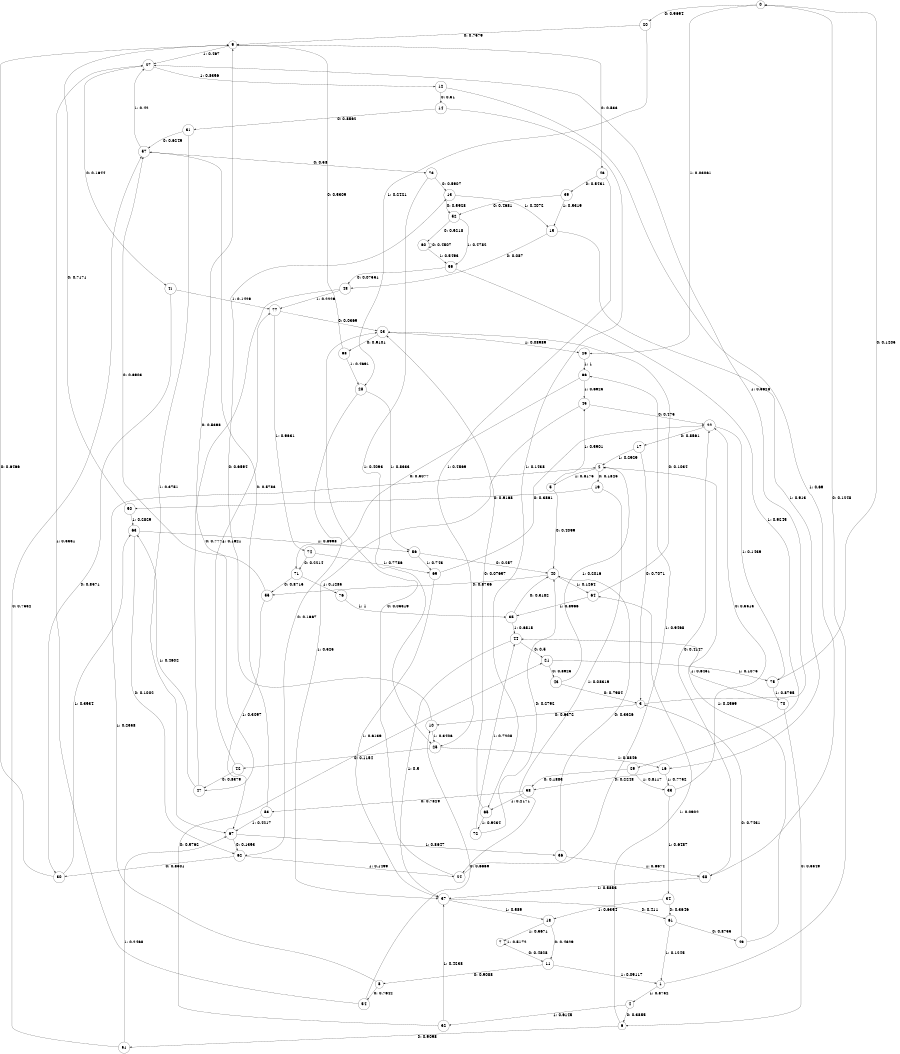 digraph "ch22concat_phase3_L8" {
size = "6,8.5";
ratio = "fill";
node [shape = circle];
node [fontsize = 24];
edge [fontsize = 24];
0 -> 20 [label = "0: 0.9694   "];
0 -> 26 [label = "1: 0.03061  "];
1 -> 0 [label = "0: 0.1248   "];
1 -> 4 [label = "1: 0.8752   "];
2 -> 19 [label = "0: 0.1825   "];
2 -> 5 [label = "1: 0.8175   "];
3 -> 10 [label = "0: 0.6372   "];
3 -> 27 [label = "1: 0.3628   "];
4 -> 6 [label = "0: 0.3855   "];
4 -> 32 [label = "1: 0.6145   "];
5 -> 40 [label = "0: 0.4099   "];
5 -> 45 [label = "1: 0.5901   "];
6 -> 51 [label = "0: 0.9098   "];
6 -> 64 [label = "1: 0.0902   "];
7 -> 11 [label = "0: 0.4828   "];
7 -> 7 [label = "1: 0.5172   "];
8 -> 54 [label = "0: 0.7642   "];
8 -> 2 [label = "1: 0.2358   "];
9 -> 46 [label = "0: 0.533    "];
9 -> 27 [label = "1: 0.467    "];
10 -> 13 [label = "0: 0.6594   "];
10 -> 25 [label = "1: 0.3406   "];
11 -> 8 [label = "0: 0.9088   "];
11 -> 1 [label = "1: 0.09117  "];
12 -> 14 [label = "0: 0.31     "];
12 -> 38 [label = "1: 0.69     "];
13 -> 52 [label = "0: 0.5928   "];
13 -> 15 [label = "1: 0.4072   "];
14 -> 31 [label = "0: 0.8562   "];
14 -> 65 [label = "1: 0.1438   "];
15 -> 48 [label = "0: 0.087    "];
15 -> 16 [label = "1: 0.913    "];
16 -> 58 [label = "0: 0.2248   "];
16 -> 33 [label = "1: 0.7752   "];
17 -> 3 [label = "0: 0.7071   "];
17 -> 2 [label = "1: 0.2929   "];
18 -> 11 [label = "0: 0.4329   "];
18 -> 7 [label = "1: 0.5671   "];
19 -> 50 [label = "0: 0.9168   "];
19 -> 24 [label = "1: 0.08319  "];
20 -> 9 [label = "0: 0.7579   "];
20 -> 28 [label = "1: 0.2421   "];
21 -> 43 [label = "0: 0.8925   "];
21 -> 75 [label = "1: 0.1075   "];
22 -> 17 [label = "0: 0.8561   "];
22 -> 75 [label = "1: 0.1439   "];
23 -> 68 [label = "0: 0.9101   "];
23 -> 26 [label = "1: 0.08989  "];
24 -> 23 [label = "0: 0.05319  "];
24 -> 66 [label = "1: 0.9468   "];
25 -> 42 [label = "0: 0.1154   "];
25 -> 16 [label = "1: 0.8846   "];
26 -> 66 [label = "1: 1        "];
27 -> 41 [label = "0: 0.1644   "];
27 -> 12 [label = "1: 0.8356   "];
28 -> 62 [label = "0: 0.1667   "];
28 -> 56 [label = "1: 0.8333   "];
29 -> 58 [label = "0: 0.1883   "];
29 -> 33 [label = "1: 0.8117   "];
30 -> 9 [label = "0: 0.6466   "];
30 -> 63 [label = "1: 0.3534   "];
31 -> 57 [label = "0: 0.6249   "];
31 -> 67 [label = "1: 0.3751   "];
32 -> 21 [label = "0: 0.5762   "];
32 -> 37 [label = "1: 0.4238   "];
33 -> 22 [label = "0: 0.3513   "];
33 -> 34 [label = "1: 0.6487   "];
34 -> 61 [label = "0: 0.3646   "];
34 -> 18 [label = "1: 0.6354   "];
35 -> 40 [label = "0: 0.3182   "];
35 -> 44 [label = "1: 0.6818   "];
36 -> 40 [label = "0: 0.3326   "];
36 -> 38 [label = "1: 0.6674   "];
37 -> 61 [label = "0: 0.411    "];
37 -> 18 [label = "1: 0.589    "];
38 -> 22 [label = "0: 0.4147   "];
38 -> 37 [label = "1: 0.5853   "];
39 -> 52 [label = "0: 0.4681   "];
39 -> 15 [label = "1: 0.5319   "];
40 -> 55 [label = "0: 0.8736   "];
40 -> 64 [label = "1: 0.1264   "];
41 -> 30 [label = "0: 0.8571   "];
41 -> 77 [label = "1: 0.1429   "];
42 -> 47 [label = "0: 0.8379   "];
42 -> 77 [label = "1: 0.1621   "];
43 -> 3 [label = "0: 0.7984   "];
43 -> 2 [label = "1: 0.2016   "];
44 -> 21 [label = "0: 0.5      "];
44 -> 37 [label = "1: 0.5      "];
45 -> 22 [label = "0: 0.475    "];
45 -> 37 [label = "1: 0.525    "];
46 -> 39 [label = "0: 0.5431   "];
46 -> 25 [label = "1: 0.4569   "];
47 -> 9 [label = "0: 0.5398   "];
47 -> 63 [label = "1: 0.4602   "];
48 -> 47 [label = "0: 0.7771   "];
48 -> 77 [label = "1: 0.2229   "];
49 -> 3 [label = "0: 0.7431   "];
49 -> 2 [label = "1: 0.2569   "];
50 -> 9 [label = "0: 0.7171   "];
50 -> 63 [label = "1: 0.2829   "];
51 -> 57 [label = "0: 0.7532   "];
51 -> 67 [label = "1: 0.2468   "];
52 -> 60 [label = "0: 0.5218   "];
52 -> 59 [label = "1: 0.4782   "];
53 -> 57 [label = "0: 0.5783   "];
53 -> 67 [label = "1: 0.4217   "];
54 -> 10 [label = "0: 0.6669   "];
54 -> 27 [label = "1: 0.3331   "];
55 -> 57 [label = "0: 0.6903   "];
55 -> 67 [label = "1: 0.3097   "];
56 -> 40 [label = "0: 0.257    "];
56 -> 69 [label = "1: 0.743    "];
57 -> 73 [label = "0: 0.58     "];
57 -> 27 [label = "1: 0.42     "];
58 -> 53 [label = "0: 0.7829   "];
58 -> 65 [label = "1: 0.2171   "];
59 -> 48 [label = "0: 0.07551  "];
59 -> 29 [label = "1: 0.9245   "];
60 -> 60 [label = "0: 0.4507   "];
60 -> 59 [label = "1: 0.5493   "];
61 -> 49 [label = "0: 0.8755   "];
61 -> 1 [label = "1: 0.1245   "];
62 -> 30 [label = "0: 0.8501   "];
62 -> 24 [label = "1: 0.1499   "];
63 -> 62 [label = "0: 0.1002   "];
63 -> 56 [label = "1: 0.8998   "];
64 -> 23 [label = "0: 0.1034   "];
64 -> 35 [label = "1: 0.8966   "];
65 -> 23 [label = "0: 0.07657  "];
65 -> 72 [label = "1: 0.9234   "];
66 -> 71 [label = "0: 0.3077   "];
66 -> 45 [label = "1: 0.6923   "];
67 -> 62 [label = "0: 0.1353   "];
67 -> 36 [label = "1: 0.8647   "];
68 -> 9 [label = "0: 0.5309   "];
68 -> 28 [label = "1: 0.4691   "];
69 -> 22 [label = "0: 0.3861   "];
69 -> 37 [label = "1: 0.6139   "];
70 -> 6 [label = "0: 0.3549   "];
70 -> 44 [label = "1: 0.6451   "];
71 -> 55 [label = "0: 0.8715   "];
71 -> 76 [label = "1: 0.1285   "];
72 -> 40 [label = "0: 0.2792   "];
72 -> 44 [label = "1: 0.7208   "];
73 -> 13 [label = "0: 0.5907   "];
73 -> 25 [label = "1: 0.4093   "];
74 -> 71 [label = "0: 0.2214   "];
74 -> 69 [label = "1: 0.7786   "];
75 -> 0 [label = "0: 0.1205   "];
75 -> 70 [label = "1: 0.8795   "];
76 -> 35 [label = "1: 1        "];
77 -> 23 [label = "0: 0.0369   "];
77 -> 74 [label = "1: 0.9631   "];
}